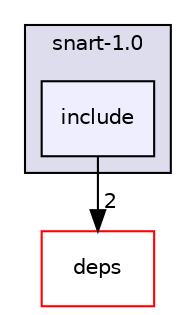 digraph "snart-1.0/include" {
  compound=true
  node [ fontsize="10", fontname="Helvetica"];
  edge [ labelfontsize="10", labelfontname="Helvetica"];
  subgraph clusterdir_64d099daceee052606f5ddde6d1b2c7f {
    graph [ bgcolor="#ddddee", pencolor="black", label="snart-1.0" fontname="Helvetica", fontsize="10", URL="dir_64d099daceee052606f5ddde6d1b2c7f.html"]
  dir_8105852cb82f038c1631ed6be627d40c [shape=box, label="include", style="filled", fillcolor="#eeeeff", pencolor="black", URL="dir_8105852cb82f038c1631ed6be627d40c.html"];
  }
  dir_1f02d9ac98b05f45e96271064345e291 [shape=box label="deps" fillcolor="white" style="filled" color="red" URL="dir_1f02d9ac98b05f45e96271064345e291.html"];
  dir_8105852cb82f038c1631ed6be627d40c->dir_1f02d9ac98b05f45e96271064345e291 [headlabel="2", labeldistance=1.5 headhref="dir_000006_000003.html"];
}
